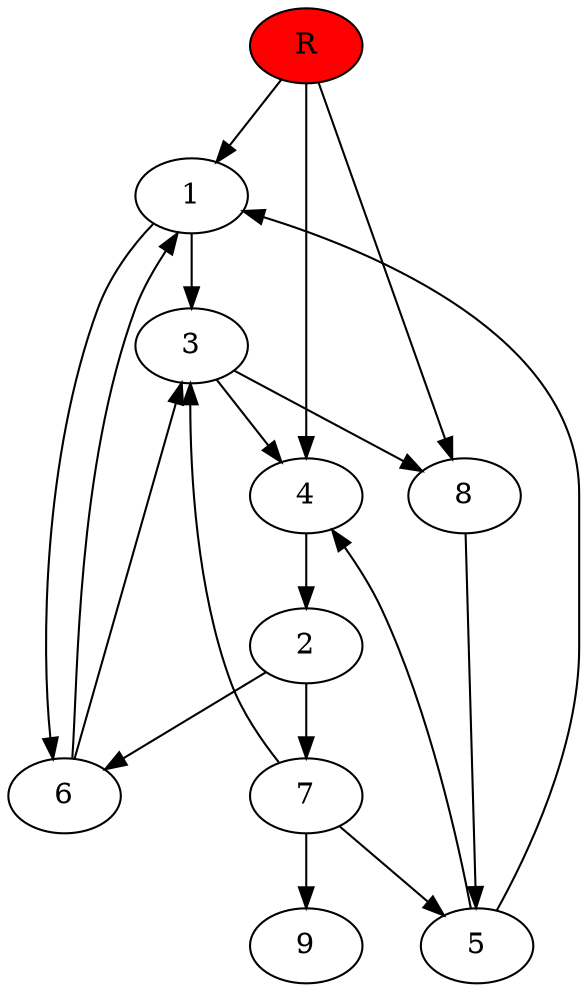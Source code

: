 digraph prb15390 {
	1
	2
	3
	4
	5
	6
	7
	8
	R [fillcolor="#ff0000" style=filled]
	1 -> 3
	1 -> 6
	2 -> 6
	2 -> 7
	3 -> 4
	3 -> 8
	4 -> 2
	5 -> 1
	5 -> 4
	6 -> 1
	6 -> 3
	7 -> 3
	7 -> 5
	7 -> 9
	8 -> 5
	R -> 1
	R -> 4
	R -> 8
}
